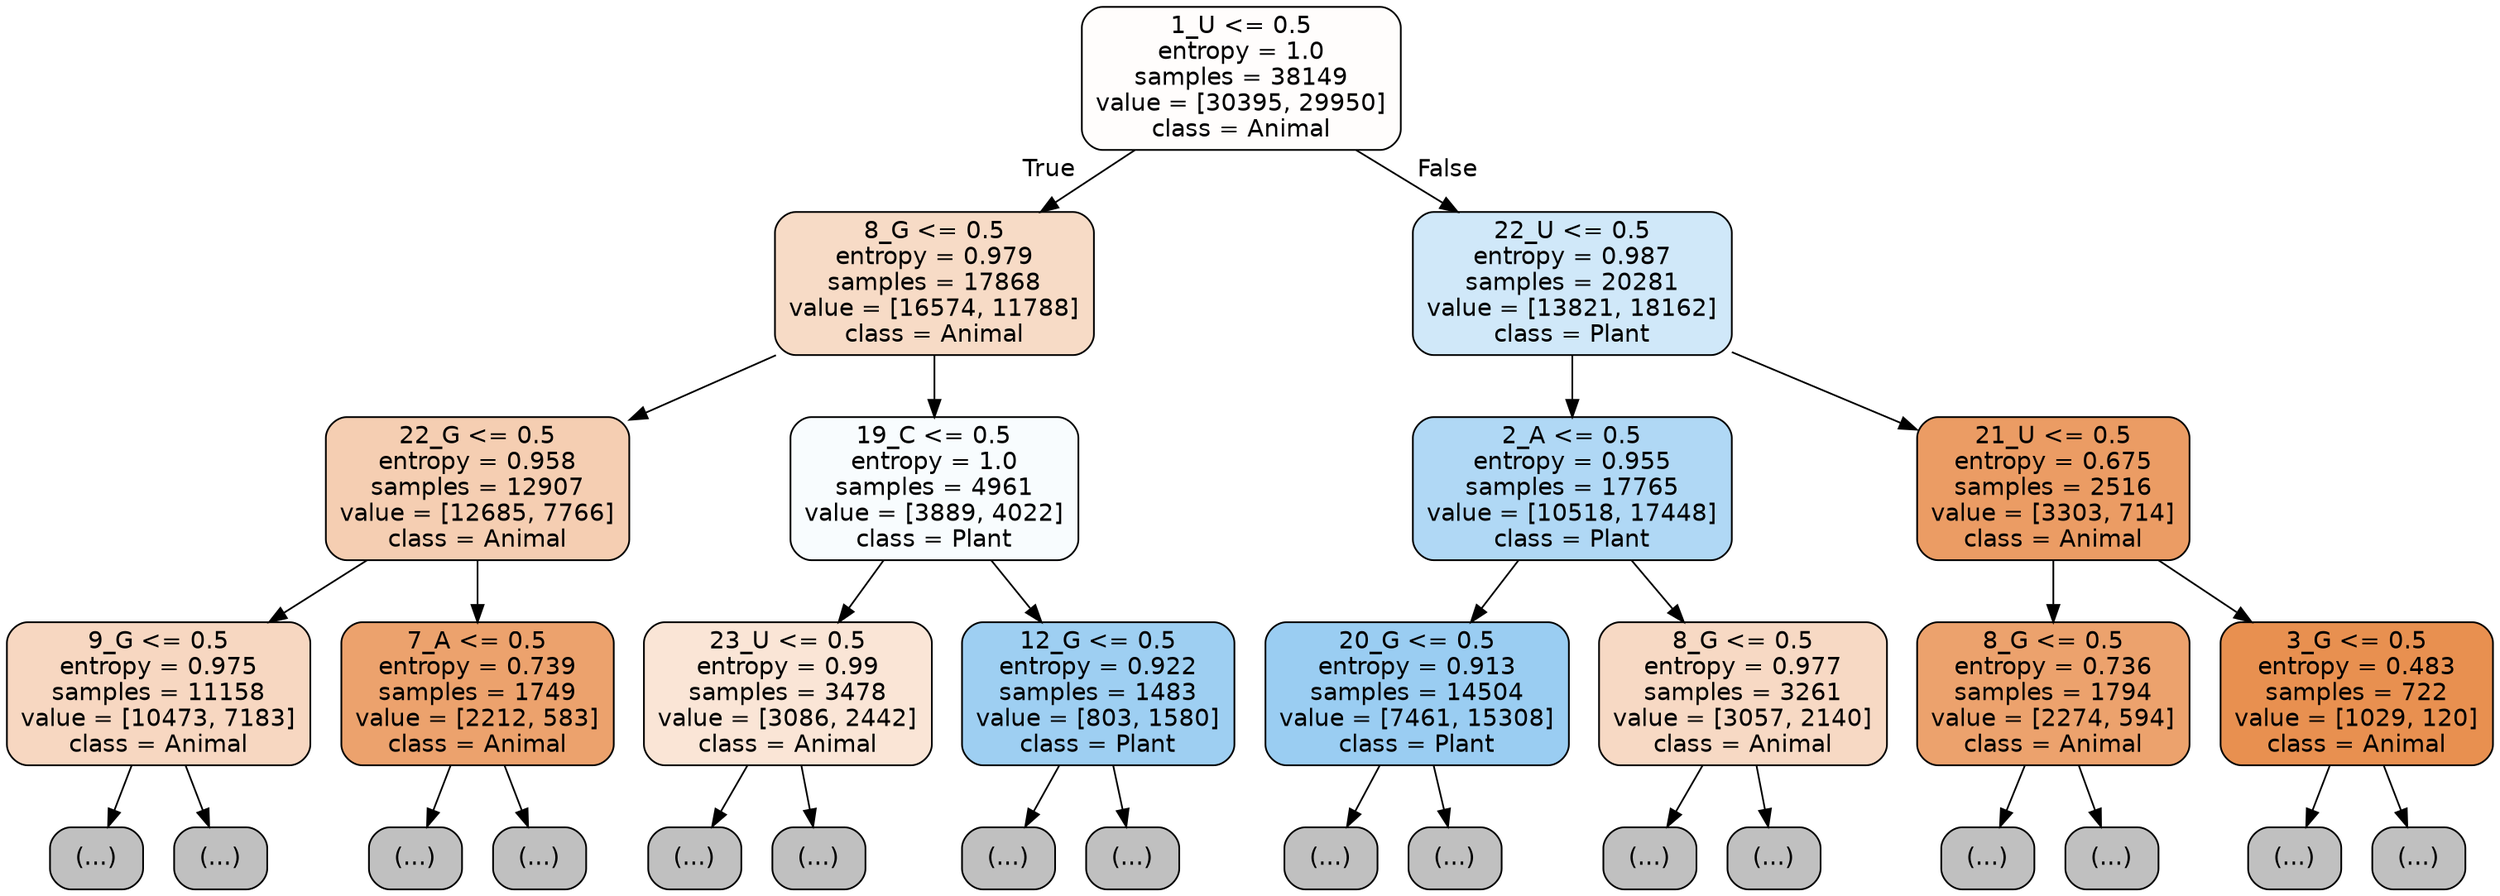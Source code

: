 digraph Tree {
node [shape=box, style="filled, rounded", color="black", fontname="helvetica"] ;
edge [fontname="helvetica"] ;
0 [label="1_U <= 0.5\nentropy = 1.0\nsamples = 38149\nvalue = [30395, 29950]\nclass = Animal", fillcolor="#fffdfc"] ;
1 [label="8_G <= 0.5\nentropy = 0.979\nsamples = 17868\nvalue = [16574, 11788]\nclass = Animal", fillcolor="#f7dbc6"] ;
0 -> 1 [labeldistance=2.5, labelangle=45, headlabel="True"] ;
2 [label="22_G <= 0.5\nentropy = 0.958\nsamples = 12907\nvalue = [12685, 7766]\nclass = Animal", fillcolor="#f5ceb2"] ;
1 -> 2 ;
3 [label="9_G <= 0.5\nentropy = 0.975\nsamples = 11158\nvalue = [10473, 7183]\nclass = Animal", fillcolor="#f7d7c1"] ;
2 -> 3 ;
4 [label="(...)", fillcolor="#C0C0C0"] ;
3 -> 4 ;
4737 [label="(...)", fillcolor="#C0C0C0"] ;
3 -> 4737 ;
6384 [label="7_A <= 0.5\nentropy = 0.739\nsamples = 1749\nvalue = [2212, 583]\nclass = Animal", fillcolor="#eca26d"] ;
2 -> 6384 ;
6385 [label="(...)", fillcolor="#C0C0C0"] ;
6384 -> 6385 ;
6896 [label="(...)", fillcolor="#C0C0C0"] ;
6384 -> 6896 ;
7125 [label="19_C <= 0.5\nentropy = 1.0\nsamples = 4961\nvalue = [3889, 4022]\nclass = Plant", fillcolor="#f8fcfe"] ;
1 -> 7125 ;
7126 [label="23_U <= 0.5\nentropy = 0.99\nsamples = 3478\nvalue = [3086, 2442]\nclass = Animal", fillcolor="#fae5d6"] ;
7125 -> 7126 ;
7127 [label="(...)", fillcolor="#C0C0C0"] ;
7126 -> 7127 ;
9036 [label="(...)", fillcolor="#C0C0C0"] ;
7126 -> 9036 ;
9145 [label="12_G <= 0.5\nentropy = 0.922\nsamples = 1483\nvalue = [803, 1580]\nclass = Plant", fillcolor="#9ecff2"] ;
7125 -> 9145 ;
9146 [label="(...)", fillcolor="#C0C0C0"] ;
9145 -> 9146 ;
9545 [label="(...)", fillcolor="#C0C0C0"] ;
9145 -> 9545 ;
9732 [label="22_U <= 0.5\nentropy = 0.987\nsamples = 20281\nvalue = [13821, 18162]\nclass = Plant", fillcolor="#d0e8f9"] ;
0 -> 9732 [labeldistance=2.5, labelangle=-45, headlabel="False"] ;
9733 [label="2_A <= 0.5\nentropy = 0.955\nsamples = 17765\nvalue = [10518, 17448]\nclass = Plant", fillcolor="#b0d8f5"] ;
9732 -> 9733 ;
9734 [label="20_G <= 0.5\nentropy = 0.913\nsamples = 14504\nvalue = [7461, 15308]\nclass = Plant", fillcolor="#9acdf2"] ;
9733 -> 9734 ;
9735 [label="(...)", fillcolor="#C0C0C0"] ;
9734 -> 9735 ;
13642 [label="(...)", fillcolor="#C0C0C0"] ;
9734 -> 13642 ;
14979 [label="8_G <= 0.5\nentropy = 0.977\nsamples = 3261\nvalue = [3057, 2140]\nclass = Animal", fillcolor="#f7d9c4"] ;
9733 -> 14979 ;
14980 [label="(...)", fillcolor="#C0C0C0"] ;
14979 -> 14980 ;
15865 [label="(...)", fillcolor="#C0C0C0"] ;
14979 -> 15865 ;
16190 [label="21_U <= 0.5\nentropy = 0.675\nsamples = 2516\nvalue = [3303, 714]\nclass = Animal", fillcolor="#eb9c64"] ;
9732 -> 16190 ;
16191 [label="8_G <= 0.5\nentropy = 0.736\nsamples = 1794\nvalue = [2274, 594]\nclass = Animal", fillcolor="#eca26d"] ;
16190 -> 16191 ;
16192 [label="(...)", fillcolor="#C0C0C0"] ;
16191 -> 16192 ;
16733 [label="(...)", fillcolor="#C0C0C0"] ;
16191 -> 16733 ;
16930 [label="3_G <= 0.5\nentropy = 0.483\nsamples = 722\nvalue = [1029, 120]\nclass = Animal", fillcolor="#e89050"] ;
16190 -> 16930 ;
16931 [label="(...)", fillcolor="#C0C0C0"] ;
16930 -> 16931 ;
17094 [label="(...)", fillcolor="#C0C0C0"] ;
16930 -> 17094 ;
}